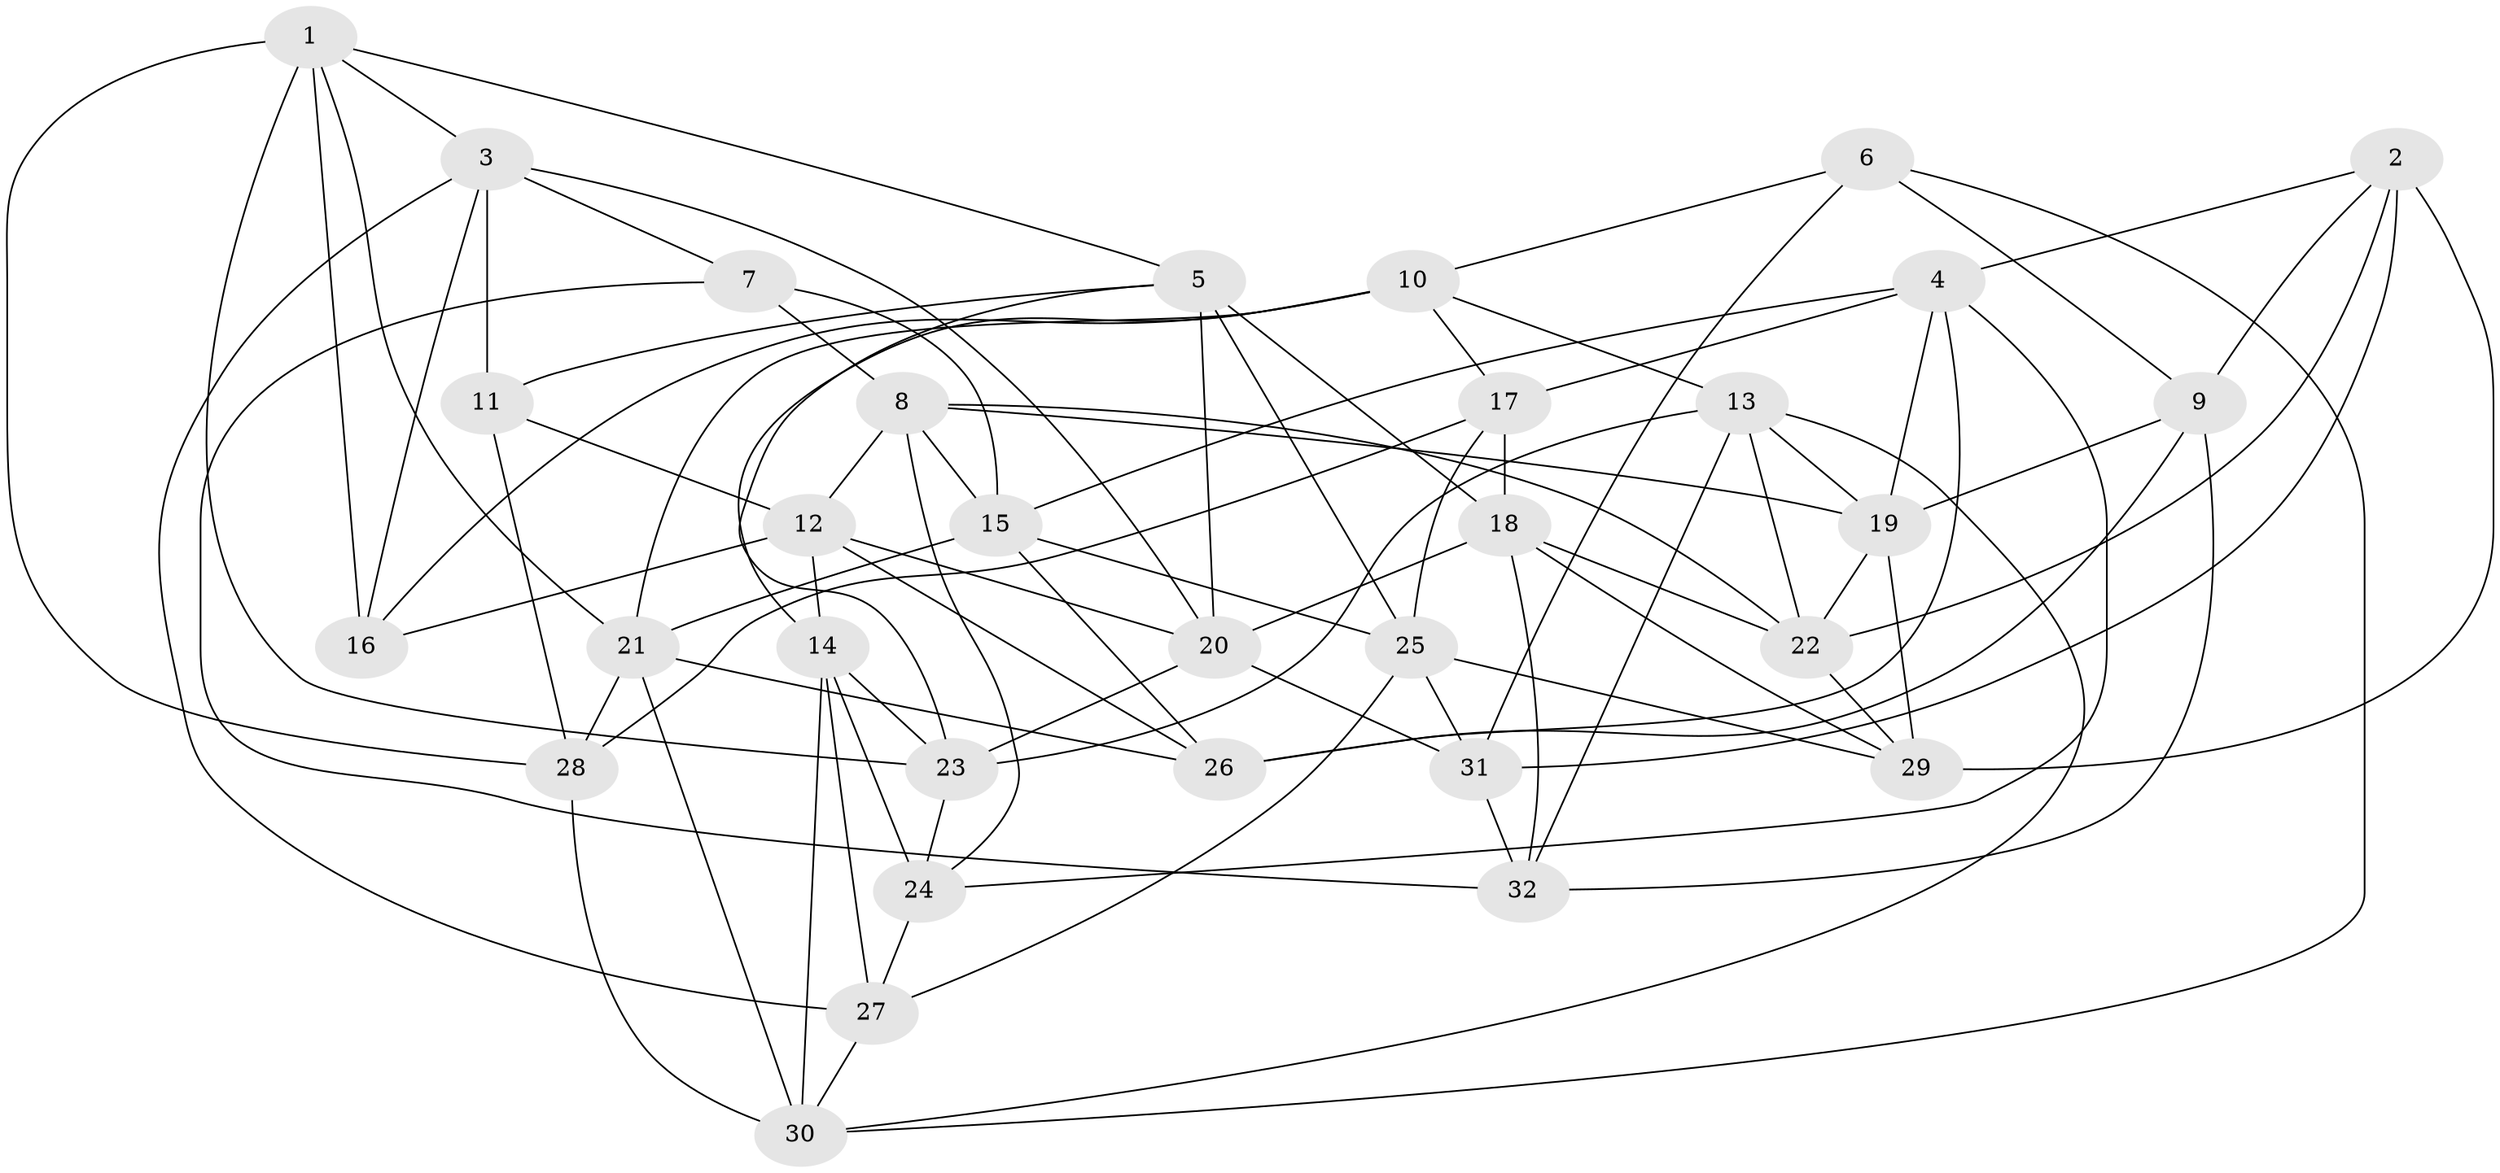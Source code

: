 // original degree distribution, {4: 1.0}
// Generated by graph-tools (version 1.1) at 2025/50/03/09/25 03:50:55]
// undirected, 32 vertices, 87 edges
graph export_dot {
graph [start="1"]
  node [color=gray90,style=filled];
  1;
  2;
  3;
  4;
  5;
  6;
  7;
  8;
  9;
  10;
  11;
  12;
  13;
  14;
  15;
  16;
  17;
  18;
  19;
  20;
  21;
  22;
  23;
  24;
  25;
  26;
  27;
  28;
  29;
  30;
  31;
  32;
  1 -- 3 [weight=1.0];
  1 -- 5 [weight=1.0];
  1 -- 16 [weight=1.0];
  1 -- 21 [weight=1.0];
  1 -- 23 [weight=1.0];
  1 -- 28 [weight=1.0];
  2 -- 4 [weight=1.0];
  2 -- 9 [weight=1.0];
  2 -- 22 [weight=1.0];
  2 -- 29 [weight=2.0];
  2 -- 31 [weight=1.0];
  3 -- 7 [weight=1.0];
  3 -- 11 [weight=1.0];
  3 -- 16 [weight=1.0];
  3 -- 20 [weight=1.0];
  3 -- 27 [weight=1.0];
  4 -- 15 [weight=1.0];
  4 -- 17 [weight=1.0];
  4 -- 19 [weight=1.0];
  4 -- 24 [weight=1.0];
  4 -- 26 [weight=1.0];
  5 -- 11 [weight=1.0];
  5 -- 18 [weight=1.0];
  5 -- 20 [weight=1.0];
  5 -- 23 [weight=1.0];
  5 -- 25 [weight=1.0];
  6 -- 9 [weight=1.0];
  6 -- 10 [weight=1.0];
  6 -- 30 [weight=1.0];
  6 -- 31 [weight=1.0];
  7 -- 8 [weight=1.0];
  7 -- 15 [weight=1.0];
  7 -- 32 [weight=1.0];
  8 -- 12 [weight=1.0];
  8 -- 15 [weight=1.0];
  8 -- 19 [weight=1.0];
  8 -- 22 [weight=1.0];
  8 -- 24 [weight=1.0];
  9 -- 19 [weight=1.0];
  9 -- 26 [weight=2.0];
  9 -- 32 [weight=1.0];
  10 -- 13 [weight=1.0];
  10 -- 14 [weight=1.0];
  10 -- 16 [weight=1.0];
  10 -- 17 [weight=1.0];
  10 -- 21 [weight=1.0];
  11 -- 12 [weight=1.0];
  11 -- 28 [weight=1.0];
  12 -- 14 [weight=1.0];
  12 -- 16 [weight=1.0];
  12 -- 20 [weight=1.0];
  12 -- 26 [weight=1.0];
  13 -- 19 [weight=1.0];
  13 -- 22 [weight=1.0];
  13 -- 23 [weight=1.0];
  13 -- 30 [weight=1.0];
  13 -- 32 [weight=1.0];
  14 -- 23 [weight=1.0];
  14 -- 24 [weight=1.0];
  14 -- 27 [weight=1.0];
  14 -- 30 [weight=1.0];
  15 -- 21 [weight=1.0];
  15 -- 25 [weight=1.0];
  15 -- 26 [weight=1.0];
  17 -- 18 [weight=1.0];
  17 -- 25 [weight=1.0];
  17 -- 28 [weight=2.0];
  18 -- 20 [weight=1.0];
  18 -- 22 [weight=1.0];
  18 -- 29 [weight=1.0];
  18 -- 32 [weight=1.0];
  19 -- 22 [weight=1.0];
  19 -- 29 [weight=1.0];
  20 -- 23 [weight=1.0];
  20 -- 31 [weight=1.0];
  21 -- 26 [weight=1.0];
  21 -- 28 [weight=1.0];
  21 -- 30 [weight=1.0];
  22 -- 29 [weight=1.0];
  23 -- 24 [weight=1.0];
  24 -- 27 [weight=2.0];
  25 -- 27 [weight=1.0];
  25 -- 29 [weight=1.0];
  25 -- 31 [weight=1.0];
  27 -- 30 [weight=1.0];
  28 -- 30 [weight=1.0];
  31 -- 32 [weight=2.0];
}
